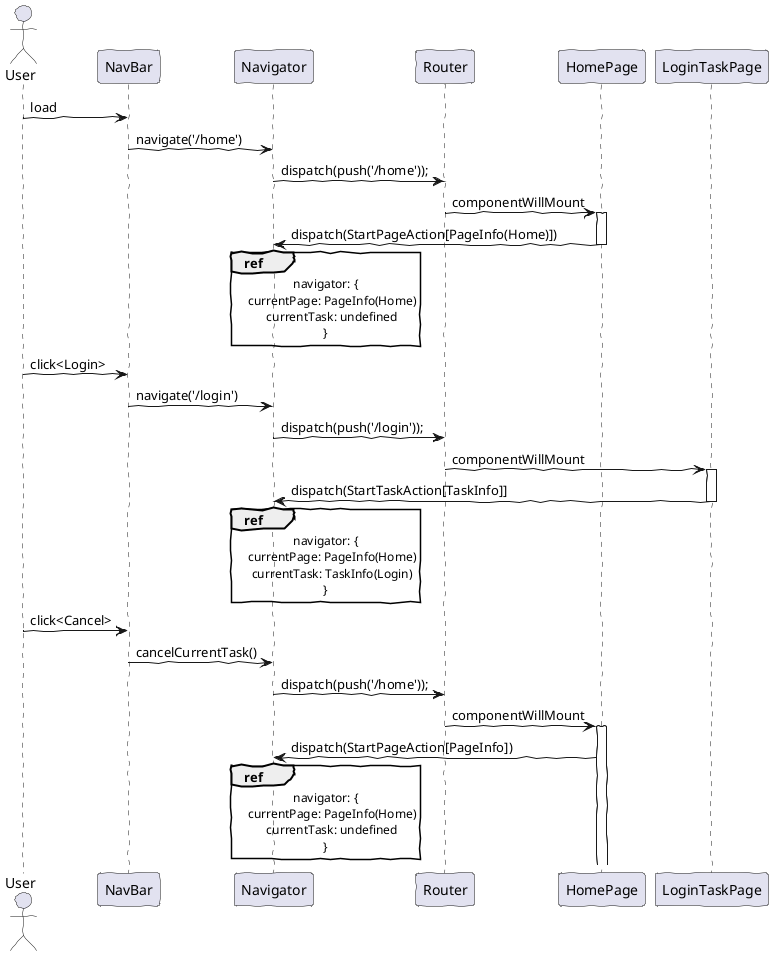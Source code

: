 @startuml
skinparam handwritten true
actor User
User -> NavBar: load
NavBar -> Navigator: navigate('/home')
Navigator -> Router: dispatch(push('/home'));
Router -> HomePage: componentWillMount
activate HomePage
HomePage -> Navigator: dispatch(StartPageAction[PageInfo(Home)])
ref over Navigator
    navigator: {
        currentPage: PageInfo(Home)
        currentTask: undefined
    }
end ref
deactivate HomePage

User -> NavBar: click<Login>
NavBar -> Navigator: navigate('/login')
Navigator -> Router: dispatch(push('/login'));
Router -> LoginTaskPage: componentWillMount
activate LoginTaskPage
LoginTaskPage -> Navigator: dispatch(StartTaskAction[TaskInfo]]
ref over Navigator
    navigator: {
        currentPage: PageInfo(Home)
        currentTask: TaskInfo(Login)
    }
end ref
deactivate LoginTaskPage

User -> NavBar: click<Cancel>
NavBar -> Navigator: cancelCurrentTask()
Navigator -> Router: dispatch(push('/home'));
Router -> HomePage: componentWillMount
activate HomePage
HomePage -> Navigator: dispatch(StartPageAction[PageInfo])
ref over Navigator
    navigator: {
        currentPage: PageInfo(Home)
        currentTask: undefined
    }
end ref

@enduml